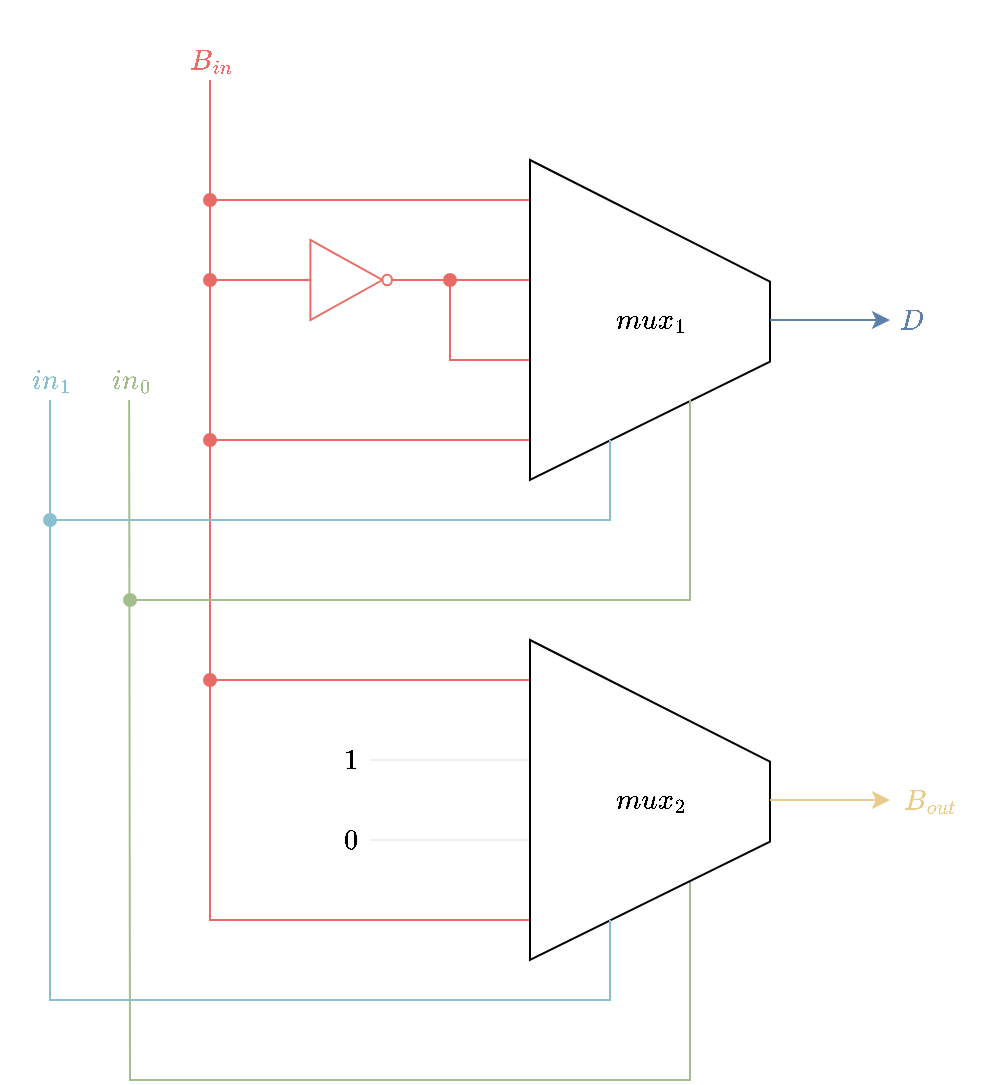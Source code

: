 <mxfile version="22.0.3" type="device" pages="2">
  <diagram name="Page-1" id="uHUrfIVvx9b2arXOunB7">
    <mxGraphModel dx="1404" dy="806" grid="1" gridSize="10" guides="1" tooltips="1" connect="1" arrows="1" fold="1" page="1" pageScale="1" pageWidth="850" pageHeight="1100" math="1" shadow="0">
      <root>
        <mxCell id="0" />
        <mxCell id="1" parent="0" />
        <mxCell id="jRbW4b_myETGWLnF5Oeu-12" value="" style="endArrow=none;html=1;rounded=0;strokeColor=#EA6B66;" parent="1" edge="1">
          <mxGeometry width="50" height="50" relative="1" as="geometry">
            <mxPoint x="320" y="540" as="sourcePoint" />
            <mxPoint x="160" y="120" as="targetPoint" />
            <Array as="points">
              <mxPoint x="160" y="540" />
            </Array>
          </mxGeometry>
        </mxCell>
        <mxCell id="jRbW4b_myETGWLnF5Oeu-17" value="" style="endArrow=none;html=1;rounded=0;strokeColor=#A3BE8C;" parent="1" edge="1">
          <mxGeometry width="50" height="50" relative="1" as="geometry">
            <mxPoint x="400" y="520" as="sourcePoint" />
            <mxPoint x="119.58" y="280" as="targetPoint" />
            <Array as="points">
              <mxPoint x="400" y="620" />
              <mxPoint x="120" y="620" />
            </Array>
          </mxGeometry>
        </mxCell>
        <mxCell id="jRbW4b_myETGWLnF5Oeu-43" value="$$&lt;br&gt;D&lt;br&gt;$$" style="text;html=1;align=center;verticalAlign=middle;resizable=0;points=[];autosize=1;strokeColor=none;fillColor=none;fontColor=#5E81AC;" parent="1" vertex="1">
          <mxGeometry x="490" y="210" width="40" height="60" as="geometry" />
        </mxCell>
        <mxCell id="jRbW4b_myETGWLnF5Oeu-45" value="$$&lt;br&gt;0&lt;br&gt;$$" style="text;html=1;align=center;verticalAlign=middle;resizable=0;points=[];autosize=1;strokeColor=none;fillColor=none;" parent="1" vertex="1">
          <mxGeometry x="210" y="470" width="40" height="60" as="geometry" />
        </mxCell>
        <mxCell id="jRbW4b_myETGWLnF5Oeu-54" value="$$&lt;br&gt;1&lt;br&gt;$$" style="text;html=1;align=center;verticalAlign=middle;resizable=0;points=[];autosize=1;strokeColor=none;fillColor=none;" parent="1" vertex="1">
          <mxGeometry x="210" y="430" width="40" height="60" as="geometry" />
        </mxCell>
        <mxCell id="jRbW4b_myETGWLnF5Oeu-55" value="$$&lt;br&gt;in_0&lt;br&gt;$$" style="text;html=1;align=center;verticalAlign=middle;resizable=0;points=[];autosize=1;strokeColor=none;fillColor=none;fontColor=#A3BE8C;" parent="1" vertex="1">
          <mxGeometry x="95" y="240" width="50" height="60" as="geometry" />
        </mxCell>
        <mxCell id="jRbW4b_myETGWLnF5Oeu-59" value="$$&lt;br&gt;B_{in}&lt;br&gt;$$" style="text;html=1;align=center;verticalAlign=middle;resizable=0;points=[];autosize=1;strokeColor=none;fillColor=none;fontColor=#EA6B66;" parent="1" vertex="1">
          <mxGeometry x="130" y="80" width="60" height="60" as="geometry" />
        </mxCell>
        <mxCell id="aOkYUfRITOfxFx5uWmoH-1" value="" style="endArrow=none;html=1;rounded=0;strokeColor=#EA6B66;startArrow=oval;startFill=1;" parent="1" edge="1">
          <mxGeometry width="50" height="50" relative="1" as="geometry">
            <mxPoint x="160" y="180" as="sourcePoint" />
            <mxPoint x="320" y="180" as="targetPoint" />
          </mxGeometry>
        </mxCell>
        <mxCell id="aOkYUfRITOfxFx5uWmoH-2" value="" style="endArrow=none;html=1;rounded=0;strokeColor=#EA6B66;startArrow=oval;startFill=1;entryX=0;entryY=0.5;entryDx=0;entryDy=0;entryPerimeter=0;" parent="1" target="aOkYUfRITOfxFx5uWmoH-5" edge="1">
          <mxGeometry width="50" height="50" relative="1" as="geometry">
            <mxPoint x="160" y="220" as="sourcePoint" />
            <mxPoint x="200" y="220" as="targetPoint" />
          </mxGeometry>
        </mxCell>
        <mxCell id="aOkYUfRITOfxFx5uWmoH-3" value="" style="endArrow=none;html=1;rounded=0;strokeColor=#EA6B66;startArrow=oval;startFill=1;" parent="1" edge="1">
          <mxGeometry width="50" height="50" relative="1" as="geometry">
            <mxPoint x="280" y="220" as="sourcePoint" />
            <mxPoint x="320" y="260" as="targetPoint" />
            <Array as="points">
              <mxPoint x="280" y="260" />
            </Array>
          </mxGeometry>
        </mxCell>
        <mxCell id="aOkYUfRITOfxFx5uWmoH-4" value="" style="endArrow=none;html=1;rounded=0;strokeColor=#EA6B66;startArrow=oval;startFill=1;" parent="1" edge="1">
          <mxGeometry width="50" height="50" relative="1" as="geometry">
            <mxPoint x="160" y="300" as="sourcePoint" />
            <mxPoint x="320" y="300" as="targetPoint" />
          </mxGeometry>
        </mxCell>
        <mxCell id="aOkYUfRITOfxFx5uWmoH-5" value="" style="verticalLabelPosition=middle;shadow=0;dashed=0;align=center;html=1;verticalAlign=middle;shape=mxgraph.electrical.logic_gates.inverter_2;labelPosition=center;spacingRight=13;strokeColor=#EA6B66;" parent="1" vertex="1">
          <mxGeometry x="200" y="200" width="60" height="40" as="geometry" />
        </mxCell>
        <mxCell id="aOkYUfRITOfxFx5uWmoH-6" value="" style="endArrow=none;html=1;rounded=0;strokeColor=#EA6B66;exitX=1;exitY=0.5;exitDx=0;exitDy=0;exitPerimeter=0;" parent="1" source="aOkYUfRITOfxFx5uWmoH-5" edge="1">
          <mxGeometry width="50" height="50" relative="1" as="geometry">
            <mxPoint x="260" y="219.76" as="sourcePoint" />
            <mxPoint x="320" y="220" as="targetPoint" />
          </mxGeometry>
        </mxCell>
        <mxCell id="aOkYUfRITOfxFx5uWmoH-7" value="$$&lt;br&gt;mux_1&lt;br&gt;$$" style="verticalLabelPosition=middle;verticalAlign=middle;html=1;shape=mxgraph.basic.polygon;polyCoords=[[0,0],[0,0],[1,0.38],[1,0.63],[0,1],[0,1],[0,1],[0,0]];polyline=0;connectable=0;allowArrows=0;labelPosition=center;align=center;" parent="1" vertex="1">
          <mxGeometry x="320" y="160" width="120" height="160" as="geometry" />
        </mxCell>
        <mxCell id="aOkYUfRITOfxFx5uWmoH-11" value="" style="endArrow=none;html=1;rounded=0;strokeColor=#F0F0F0;startArrow=none;startFill=0;" parent="1" edge="1">
          <mxGeometry width="50" height="50" relative="1" as="geometry">
            <mxPoint x="240" y="500" as="sourcePoint" />
            <mxPoint x="320" y="500" as="targetPoint" />
          </mxGeometry>
        </mxCell>
        <mxCell id="aOkYUfRITOfxFx5uWmoH-12" value="" style="endArrow=none;html=1;rounded=0;strokeColor=#EA6B66;startArrow=oval;startFill=1;" parent="1" edge="1">
          <mxGeometry width="50" height="50" relative="1" as="geometry">
            <mxPoint x="160" y="420" as="sourcePoint" />
            <mxPoint x="320" y="420" as="targetPoint" />
          </mxGeometry>
        </mxCell>
        <mxCell id="aOkYUfRITOfxFx5uWmoH-14" value="" style="endArrow=none;html=1;rounded=0;strokeColor=#F0F0F0;startArrow=none;startFill=0;" parent="1" edge="1">
          <mxGeometry width="50" height="50" relative="1" as="geometry">
            <mxPoint x="240" y="460" as="sourcePoint" />
            <mxPoint x="320" y="460" as="targetPoint" />
          </mxGeometry>
        </mxCell>
        <mxCell id="aOkYUfRITOfxFx5uWmoH-17" value="$$&lt;br&gt;mux_2&lt;br&gt;$$" style="verticalLabelPosition=middle;verticalAlign=middle;html=1;shape=mxgraph.basic.polygon;polyCoords=[[0,0],[0,0],[1,0.38],[1,0.63],[0,1],[0,1],[0,1],[0,0]];polyline=0;connectable=0;allowArrows=0;labelPosition=center;align=center;" parent="1" vertex="1">
          <mxGeometry x="320" y="400" width="120" height="160" as="geometry" />
        </mxCell>
        <mxCell id="aOkYUfRITOfxFx5uWmoH-18" value="" style="endArrow=none;html=1;rounded=0;strokeColor=#88C0D0;" parent="1" edge="1">
          <mxGeometry width="50" height="50" relative="1" as="geometry">
            <mxPoint x="360" y="540" as="sourcePoint" />
            <mxPoint x="80.0" y="280" as="targetPoint" />
            <Array as="points">
              <mxPoint x="360" y="580" />
              <mxPoint x="80" y="580" />
            </Array>
          </mxGeometry>
        </mxCell>
        <mxCell id="aOkYUfRITOfxFx5uWmoH-19" value="$$&lt;br&gt;in_1&lt;br&gt;$$" style="text;html=1;align=center;verticalAlign=middle;resizable=0;points=[];autosize=1;strokeColor=none;fillColor=none;fontColor=#88C0D0;" parent="1" vertex="1">
          <mxGeometry x="55" y="240" width="50" height="60" as="geometry" />
        </mxCell>
        <mxCell id="aOkYUfRITOfxFx5uWmoH-20" value="" style="edgeStyle=none;orthogonalLoop=1;jettySize=auto;html=1;rounded=0;endArrow=none;endFill=0;startArrow=oval;startFill=1;strokeColor=#A3BE8C;" parent="1" edge="1">
          <mxGeometry width="80" relative="1" as="geometry">
            <mxPoint x="120" y="380" as="sourcePoint" />
            <mxPoint x="400" y="280" as="targetPoint" />
            <Array as="points">
              <mxPoint x="400" y="380" />
            </Array>
          </mxGeometry>
        </mxCell>
        <mxCell id="aOkYUfRITOfxFx5uWmoH-21" value="" style="edgeStyle=none;orthogonalLoop=1;jettySize=auto;html=1;rounded=0;endArrow=none;endFill=0;startArrow=oval;startFill=1;strokeColor=#88C0D0;" parent="1" edge="1">
          <mxGeometry width="80" relative="1" as="geometry">
            <mxPoint x="80" y="340" as="sourcePoint" />
            <mxPoint x="360" y="300" as="targetPoint" />
            <Array as="points">
              <mxPoint x="360" y="340" />
            </Array>
          </mxGeometry>
        </mxCell>
        <mxCell id="aOkYUfRITOfxFx5uWmoH-22" value="" style="endArrow=classic;html=1;rounded=0;strokeColor=#5E81AC;startArrow=none;startFill=0;endFill=1;" parent="1" edge="1">
          <mxGeometry width="50" height="50" relative="1" as="geometry">
            <mxPoint x="440" y="240" as="sourcePoint" />
            <mxPoint x="500" y="240" as="targetPoint" />
          </mxGeometry>
        </mxCell>
        <mxCell id="aOkYUfRITOfxFx5uWmoH-23" value="$$&lt;br&gt;B_{out}&lt;br&gt;$$" style="text;html=1;align=center;verticalAlign=middle;resizable=0;points=[];autosize=1;strokeColor=none;fillColor=none;fontColor=#EBCB8B;" parent="1" vertex="1">
          <mxGeometry x="490" y="450" width="60" height="60" as="geometry" />
        </mxCell>
        <mxCell id="aOkYUfRITOfxFx5uWmoH-24" value="" style="endArrow=classic;html=1;rounded=0;strokeColor=#EBCB8B;startArrow=none;startFill=0;endFill=1;" parent="1" edge="1">
          <mxGeometry width="50" height="50" relative="1" as="geometry">
            <mxPoint x="440" y="480" as="sourcePoint" />
            <mxPoint x="500" y="480" as="targetPoint" />
          </mxGeometry>
        </mxCell>
      </root>
    </mxGraphModel>
  </diagram>
  <diagram id="zUUO4BEPSys1aDmjBDCs" name="Page-2">
    <mxGraphModel dx="1404" dy="806" grid="1" gridSize="10" guides="1" tooltips="1" connect="1" arrows="1" fold="1" page="1" pageScale="1" pageWidth="1654" pageHeight="1169" math="1" shadow="0">
      <root>
        <mxCell id="0" />
        <mxCell id="1" parent="0" />
        <mxCell id="BqGzS2ICnauPKTC9kETo-1" value="" style="endArrow=none;html=1;rounded=0;strokeColor=#EA6B66;sketch=1;curveFitting=1;jiggle=1;shadow=0;" edge="1" parent="1">
          <mxGeometry width="50" height="50" relative="1" as="geometry">
            <mxPoint x="320" y="500" as="sourcePoint" />
            <mxPoint x="160" y="120" as="targetPoint" />
            <Array as="points">
              <mxPoint x="160" y="500" />
            </Array>
          </mxGeometry>
        </mxCell>
        <mxCell id="BqGzS2ICnauPKTC9kETo-2" value="" style="endArrow=none;html=1;rounded=0;strokeColor=#A3BE8C;sketch=1;curveFitting=1;jiggle=1;shadow=0;" edge="1" parent="1">
          <mxGeometry width="50" height="50" relative="1" as="geometry">
            <mxPoint x="400" y="520" as="sourcePoint" />
            <mxPoint x="119.58" y="280" as="targetPoint" />
            <Array as="points">
              <mxPoint x="400" y="620" />
              <mxPoint x="120" y="620" />
            </Array>
          </mxGeometry>
        </mxCell>
        <mxCell id="BqGzS2ICnauPKTC9kETo-3" value="$$&lt;br&gt;S&lt;br&gt;$$" style="text;html=1;align=center;verticalAlign=middle;resizable=0;points=[];autosize=1;strokeColor=none;fillColor=none;fontColor=#5E81AC;sketch=1;curveFitting=1;jiggle=1;shadow=0;" vertex="1" parent="1">
          <mxGeometry x="490" y="210" width="40" height="60" as="geometry" />
        </mxCell>
        <mxCell id="BqGzS2ICnauPKTC9kETo-4" value="$$&lt;br&gt;0&lt;br&gt;$$" style="text;html=1;align=center;verticalAlign=middle;resizable=0;points=[];autosize=1;strokeColor=none;fillColor=none;sketch=1;curveFitting=1;jiggle=1;shadow=0;" vertex="1" parent="1">
          <mxGeometry x="210" y="390" width="40" height="60" as="geometry" />
        </mxCell>
        <mxCell id="BqGzS2ICnauPKTC9kETo-5" value="$$&lt;br&gt;1&lt;br&gt;$$" style="text;html=1;align=center;verticalAlign=middle;resizable=0;points=[];autosize=1;strokeColor=none;fillColor=none;sketch=1;curveFitting=1;jiggle=1;shadow=0;" vertex="1" parent="1">
          <mxGeometry x="210" y="510" width="40" height="60" as="geometry" />
        </mxCell>
        <mxCell id="BqGzS2ICnauPKTC9kETo-6" value="$$&lt;br&gt;in_0&lt;br&gt;$$" style="text;html=1;align=center;verticalAlign=middle;resizable=0;points=[];autosize=1;strokeColor=none;fillColor=none;fontColor=#A3BE8C;sketch=1;curveFitting=1;jiggle=1;shadow=0;" vertex="1" parent="1">
          <mxGeometry x="95" y="240" width="50" height="60" as="geometry" />
        </mxCell>
        <mxCell id="BqGzS2ICnauPKTC9kETo-7" value="$$&lt;br&gt;C_{in}&lt;br&gt;$$" style="text;html=1;align=center;verticalAlign=middle;resizable=0;points=[];autosize=1;strokeColor=none;fillColor=none;fontColor=#EA6B66;sketch=1;curveFitting=1;jiggle=1;shadow=0;" vertex="1" parent="1">
          <mxGeometry x="130" y="80" width="60" height="60" as="geometry" />
        </mxCell>
        <mxCell id="BqGzS2ICnauPKTC9kETo-8" value="" style="endArrow=none;html=1;rounded=0;strokeColor=#EA6B66;startArrow=oval;startFill=1;sketch=1;curveFitting=1;jiggle=1;shadow=0;" edge="1" parent="1">
          <mxGeometry width="50" height="50" relative="1" as="geometry">
            <mxPoint x="160" y="180" as="sourcePoint" />
            <mxPoint x="320" y="180" as="targetPoint" />
          </mxGeometry>
        </mxCell>
        <mxCell id="BqGzS2ICnauPKTC9kETo-9" value="" style="endArrow=none;html=1;rounded=0;strokeColor=#EA6B66;startArrow=oval;startFill=1;entryX=0;entryY=0.5;entryDx=0;entryDy=0;entryPerimeter=0;sketch=1;curveFitting=1;jiggle=1;shadow=0;" edge="1" parent="1" target="BqGzS2ICnauPKTC9kETo-12">
          <mxGeometry width="50" height="50" relative="1" as="geometry">
            <mxPoint x="160" y="220" as="sourcePoint" />
            <mxPoint x="200" y="220" as="targetPoint" />
          </mxGeometry>
        </mxCell>
        <mxCell id="BqGzS2ICnauPKTC9kETo-10" value="" style="endArrow=none;html=1;rounded=0;strokeColor=#EA6B66;startArrow=oval;startFill=1;sketch=1;curveFitting=1;jiggle=1;shadow=0;" edge="1" parent="1">
          <mxGeometry width="50" height="50" relative="1" as="geometry">
            <mxPoint x="280" y="220" as="sourcePoint" />
            <mxPoint x="320" y="260" as="targetPoint" />
            <Array as="points">
              <mxPoint x="280" y="260" />
            </Array>
          </mxGeometry>
        </mxCell>
        <mxCell id="BqGzS2ICnauPKTC9kETo-11" value="" style="endArrow=none;html=1;rounded=0;strokeColor=#EA6B66;startArrow=oval;startFill=1;sketch=1;curveFitting=1;jiggle=1;shadow=0;" edge="1" parent="1">
          <mxGeometry width="50" height="50" relative="1" as="geometry">
            <mxPoint x="160" y="300" as="sourcePoint" />
            <mxPoint x="320" y="300" as="targetPoint" />
          </mxGeometry>
        </mxCell>
        <mxCell id="BqGzS2ICnauPKTC9kETo-12" value="$$&lt;br&gt;N_1&lt;br&gt;$$" style="verticalLabelPosition=middle;shadow=0;dashed=0;align=center;html=1;verticalAlign=middle;shape=mxgraph.electrical.logic_gates.inverter_2;labelPosition=center;spacingRight=13;sketch=1;curveFitting=1;jiggle=1;" vertex="1" parent="1">
          <mxGeometry x="200" y="200" width="60" height="40" as="geometry" />
        </mxCell>
        <mxCell id="BqGzS2ICnauPKTC9kETo-13" value="" style="endArrow=none;html=1;rounded=0;strokeColor=#EA6B66;exitX=1;exitY=0.5;exitDx=0;exitDy=0;exitPerimeter=0;sketch=1;curveFitting=1;jiggle=1;shadow=0;" edge="1" parent="1" source="BqGzS2ICnauPKTC9kETo-12">
          <mxGeometry width="50" height="50" relative="1" as="geometry">
            <mxPoint x="260" y="219.76" as="sourcePoint" />
            <mxPoint x="320" y="220" as="targetPoint" />
          </mxGeometry>
        </mxCell>
        <mxCell id="BqGzS2ICnauPKTC9kETo-14" value="$$&lt;br&gt;mux_1&lt;br&gt;$$" style="verticalLabelPosition=middle;verticalAlign=middle;html=1;shape=mxgraph.basic.polygon;polyCoords=[[0,0],[0,0],[1,0.38],[1,0.63],[0,1],[0,1],[0,1],[0,0]];polyline=0;connectable=0;allowArrows=0;labelPosition=center;align=center;sketch=1;curveFitting=1;jiggle=1;shadow=0;" vertex="1" parent="1">
          <mxGeometry x="320" y="160" width="120" height="160" as="geometry" />
        </mxCell>
        <mxCell id="BqGzS2ICnauPKTC9kETo-15" value="" style="endArrow=none;html=1;rounded=0;strokeColor=#F0F0F0;startArrow=none;startFill=0;sketch=1;curveFitting=1;jiggle=1;shadow=0;" edge="1" parent="1">
          <mxGeometry width="50" height="50" relative="1" as="geometry">
            <mxPoint x="240" y="420" as="sourcePoint" />
            <mxPoint x="320" y="420" as="targetPoint" />
          </mxGeometry>
        </mxCell>
        <mxCell id="BqGzS2ICnauPKTC9kETo-16" value="" style="endArrow=none;html=1;rounded=0;strokeColor=#EA6B66;startArrow=oval;startFill=1;sketch=1;curveFitting=1;jiggle=1;shadow=0;" edge="1" parent="1">
          <mxGeometry width="50" height="50" relative="1" as="geometry">
            <mxPoint x="160" y="460" as="sourcePoint" />
            <mxPoint x="320" y="460" as="targetPoint" />
          </mxGeometry>
        </mxCell>
        <mxCell id="BqGzS2ICnauPKTC9kETo-17" value="" style="endArrow=none;html=1;rounded=0;strokeColor=#F0F0F0;startArrow=none;startFill=0;sketch=1;curveFitting=1;jiggle=1;shadow=0;" edge="1" parent="1">
          <mxGeometry width="50" height="50" relative="1" as="geometry">
            <mxPoint x="240" y="540" as="sourcePoint" />
            <mxPoint x="320" y="540" as="targetPoint" />
          </mxGeometry>
        </mxCell>
        <mxCell id="BqGzS2ICnauPKTC9kETo-18" value="$$&lt;br&gt;mux_2&lt;br&gt;$$" style="verticalLabelPosition=middle;verticalAlign=middle;html=1;shape=mxgraph.basic.polygon;polyCoords=[[0,0],[0,0],[1,0.38],[1,0.63],[0,1],[0,1],[0,1],[0,0]];polyline=0;connectable=0;allowArrows=0;labelPosition=center;align=center;sketch=1;curveFitting=1;jiggle=1;shadow=0;" vertex="1" parent="1">
          <mxGeometry x="320" y="400" width="120" height="160" as="geometry" />
        </mxCell>
        <mxCell id="BqGzS2ICnauPKTC9kETo-19" value="" style="endArrow=none;html=1;rounded=0;strokeColor=#88C0D0;sketch=1;curveFitting=1;jiggle=1;shadow=0;" edge="1" parent="1">
          <mxGeometry width="50" height="50" relative="1" as="geometry">
            <mxPoint x="360" y="540" as="sourcePoint" />
            <mxPoint x="80.0" y="280" as="targetPoint" />
            <Array as="points">
              <mxPoint x="360" y="580" />
              <mxPoint x="80" y="580" />
            </Array>
          </mxGeometry>
        </mxCell>
        <mxCell id="BqGzS2ICnauPKTC9kETo-20" value="$$&lt;br&gt;in_1&lt;br&gt;$$" style="text;html=1;align=center;verticalAlign=middle;resizable=0;points=[];autosize=1;strokeColor=none;fillColor=none;fontColor=#88C0D0;sketch=1;curveFitting=1;jiggle=2;shadow=0;" vertex="1" parent="1">
          <mxGeometry x="55" y="240" width="50" height="60" as="geometry" />
        </mxCell>
        <mxCell id="BqGzS2ICnauPKTC9kETo-21" value="" style="edgeStyle=none;orthogonalLoop=1;jettySize=auto;html=1;rounded=0;endArrow=none;endFill=0;startArrow=oval;startFill=1;strokeColor=#A3BE8C;sketch=1;curveFitting=1;jiggle=1;shadow=0;" edge="1" parent="1">
          <mxGeometry width="80" relative="1" as="geometry">
            <mxPoint x="120" y="380" as="sourcePoint" />
            <mxPoint x="400" y="280" as="targetPoint" />
            <Array as="points">
              <mxPoint x="400" y="380" />
            </Array>
          </mxGeometry>
        </mxCell>
        <mxCell id="BqGzS2ICnauPKTC9kETo-22" value="" style="edgeStyle=none;orthogonalLoop=1;jettySize=auto;html=1;rounded=0;endArrow=none;endFill=0;startArrow=oval;startFill=1;strokeColor=#88C0D0;sketch=1;curveFitting=1;jiggle=1;shadow=0;" edge="1" parent="1">
          <mxGeometry width="80" relative="1" as="geometry">
            <mxPoint x="80" y="340" as="sourcePoint" />
            <mxPoint x="360" y="300" as="targetPoint" />
            <Array as="points">
              <mxPoint x="360" y="340" />
            </Array>
          </mxGeometry>
        </mxCell>
        <mxCell id="BqGzS2ICnauPKTC9kETo-23" value="" style="endArrow=classic;html=1;rounded=0;strokeColor=#5E81AC;startArrow=none;startFill=0;endFill=1;sketch=1;curveFitting=1;jiggle=1;shadow=0;" edge="1" parent="1">
          <mxGeometry width="50" height="50" relative="1" as="geometry">
            <mxPoint x="440" y="240" as="sourcePoint" />
            <mxPoint x="500" y="240" as="targetPoint" />
          </mxGeometry>
        </mxCell>
        <mxCell id="BqGzS2ICnauPKTC9kETo-24" value="$$&lt;br&gt;C_{out}&lt;br&gt;$$" style="text;html=1;align=center;verticalAlign=middle;resizable=0;points=[];autosize=1;strokeColor=none;fillColor=none;fontColor=#EBCB8B;sketch=1;curveFitting=1;jiggle=1;shadow=0;" vertex="1" parent="1">
          <mxGeometry x="490" y="450" width="60" height="60" as="geometry" />
        </mxCell>
        <mxCell id="BqGzS2ICnauPKTC9kETo-25" value="" style="endArrow=classic;html=1;rounded=0;strokeColor=#EBCB8B;startArrow=none;startFill=0;endFill=1;sketch=1;curveFitting=1;jiggle=1;shadow=0;" edge="1" parent="1">
          <mxGeometry width="50" height="50" relative="1" as="geometry">
            <mxPoint x="440" y="480" as="sourcePoint" />
            <mxPoint x="500" y="480" as="targetPoint" />
          </mxGeometry>
        </mxCell>
      </root>
    </mxGraphModel>
  </diagram>
</mxfile>
